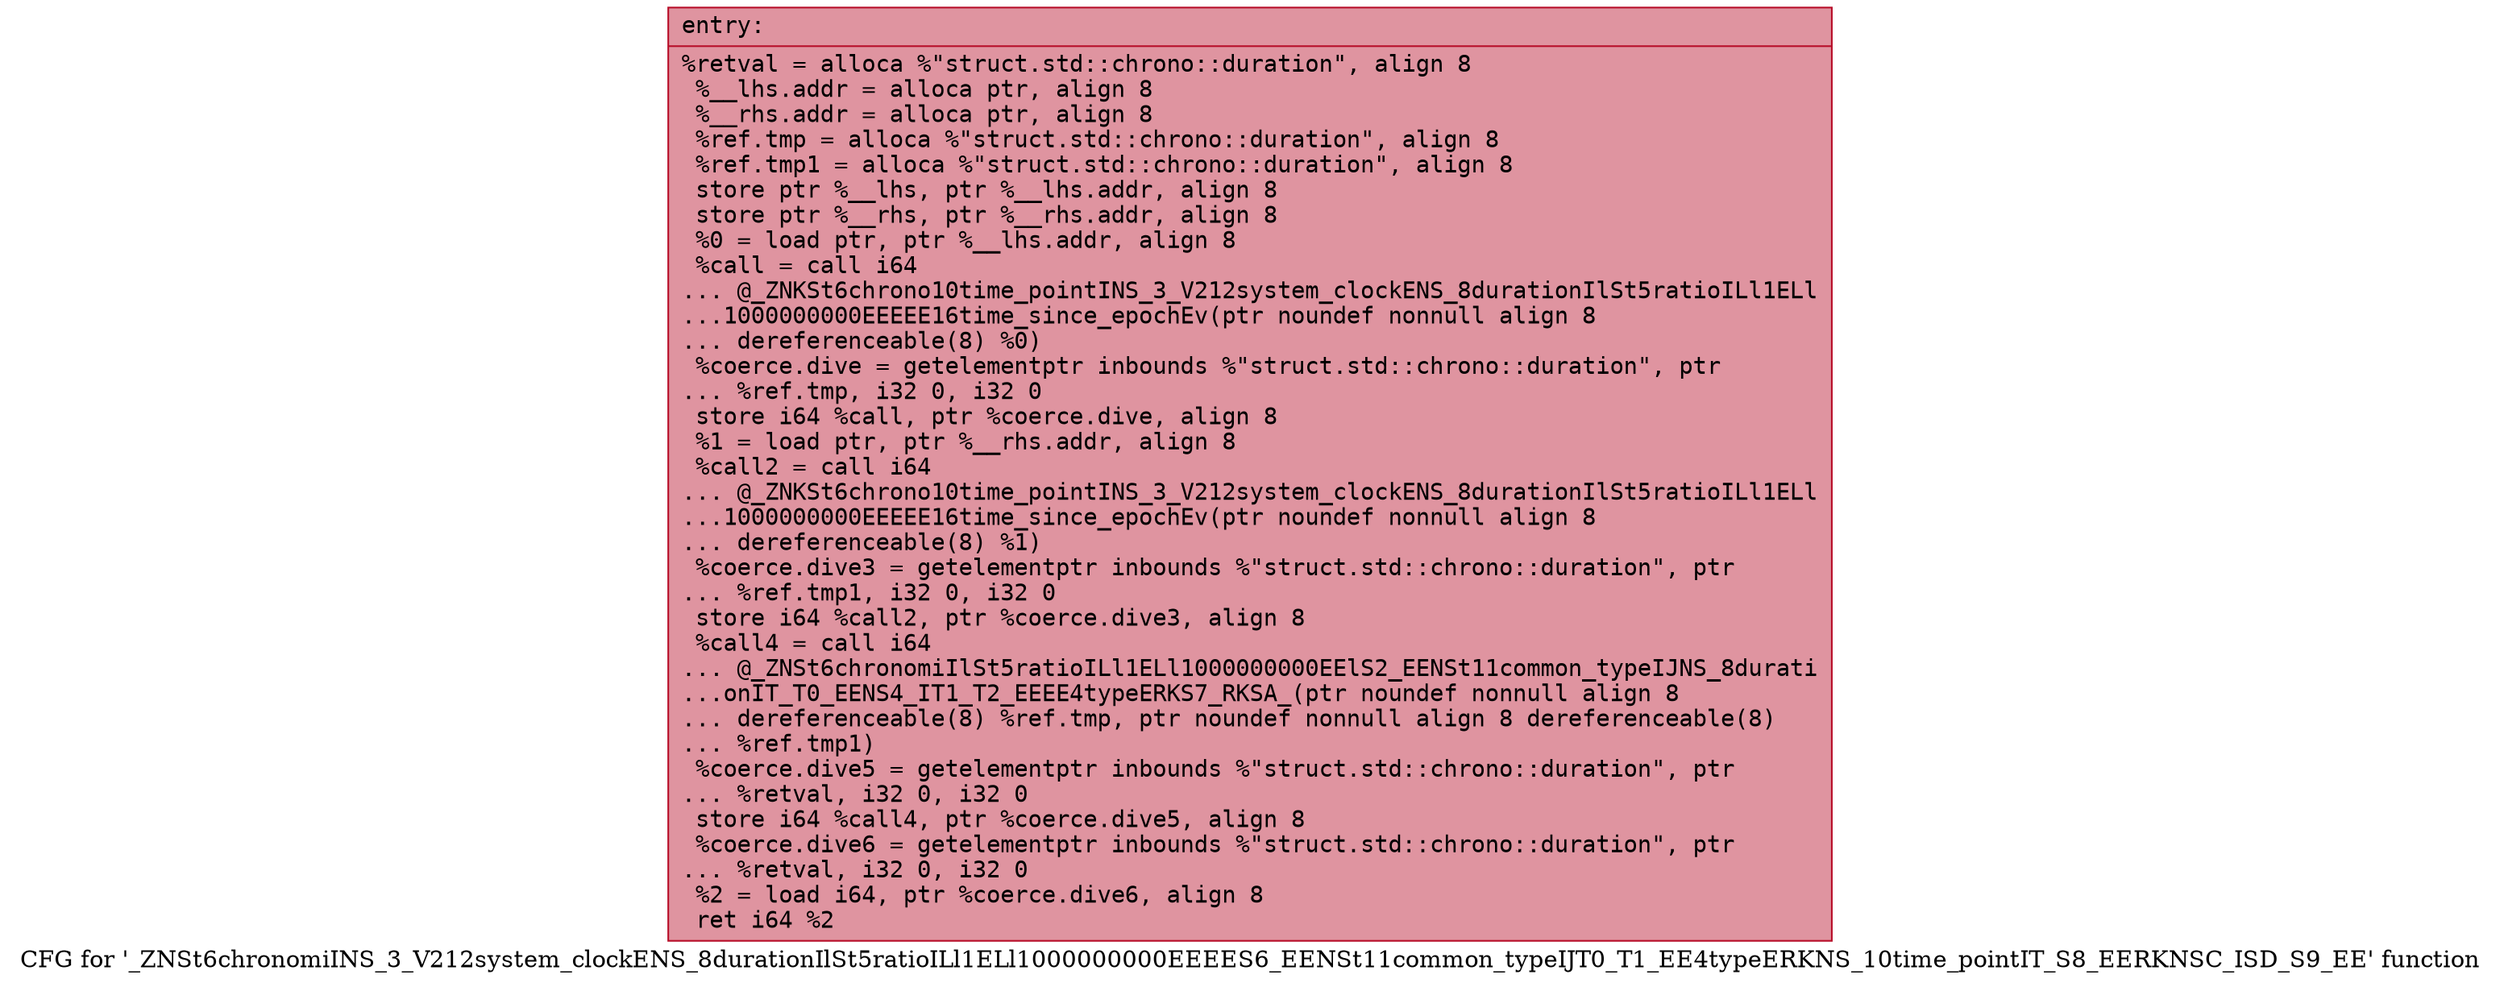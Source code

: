 digraph "CFG for '_ZNSt6chronomiINS_3_V212system_clockENS_8durationIlSt5ratioILl1ELl1000000000EEEES6_EENSt11common_typeIJT0_T1_EE4typeERKNS_10time_pointIT_S8_EERKNSC_ISD_S9_EE' function" {
	label="CFG for '_ZNSt6chronomiINS_3_V212system_clockENS_8durationIlSt5ratioILl1ELl1000000000EEEES6_EENSt11common_typeIJT0_T1_EE4typeERKNS_10time_pointIT_S8_EERKNSC_ISD_S9_EE' function";

	Node0x556c3c77f4a0 [shape=record,color="#b70d28ff", style=filled, fillcolor="#b70d2870" fontname="Courier",label="{entry:\l|  %retval = alloca %\"struct.std::chrono::duration\", align 8\l  %__lhs.addr = alloca ptr, align 8\l  %__rhs.addr = alloca ptr, align 8\l  %ref.tmp = alloca %\"struct.std::chrono::duration\", align 8\l  %ref.tmp1 = alloca %\"struct.std::chrono::duration\", align 8\l  store ptr %__lhs, ptr %__lhs.addr, align 8\l  store ptr %__rhs, ptr %__rhs.addr, align 8\l  %0 = load ptr, ptr %__lhs.addr, align 8\l  %call = call i64\l... @_ZNKSt6chrono10time_pointINS_3_V212system_clockENS_8durationIlSt5ratioILl1ELl\l...1000000000EEEEE16time_since_epochEv(ptr noundef nonnull align 8\l... dereferenceable(8) %0)\l  %coerce.dive = getelementptr inbounds %\"struct.std::chrono::duration\", ptr\l... %ref.tmp, i32 0, i32 0\l  store i64 %call, ptr %coerce.dive, align 8\l  %1 = load ptr, ptr %__rhs.addr, align 8\l  %call2 = call i64\l... @_ZNKSt6chrono10time_pointINS_3_V212system_clockENS_8durationIlSt5ratioILl1ELl\l...1000000000EEEEE16time_since_epochEv(ptr noundef nonnull align 8\l... dereferenceable(8) %1)\l  %coerce.dive3 = getelementptr inbounds %\"struct.std::chrono::duration\", ptr\l... %ref.tmp1, i32 0, i32 0\l  store i64 %call2, ptr %coerce.dive3, align 8\l  %call4 = call i64\l... @_ZNSt6chronomiIlSt5ratioILl1ELl1000000000EElS2_EENSt11common_typeIJNS_8durati\l...onIT_T0_EENS4_IT1_T2_EEEE4typeERKS7_RKSA_(ptr noundef nonnull align 8\l... dereferenceable(8) %ref.tmp, ptr noundef nonnull align 8 dereferenceable(8)\l... %ref.tmp1)\l  %coerce.dive5 = getelementptr inbounds %\"struct.std::chrono::duration\", ptr\l... %retval, i32 0, i32 0\l  store i64 %call4, ptr %coerce.dive5, align 8\l  %coerce.dive6 = getelementptr inbounds %\"struct.std::chrono::duration\", ptr\l... %retval, i32 0, i32 0\l  %2 = load i64, ptr %coerce.dive6, align 8\l  ret i64 %2\l}"];
}
